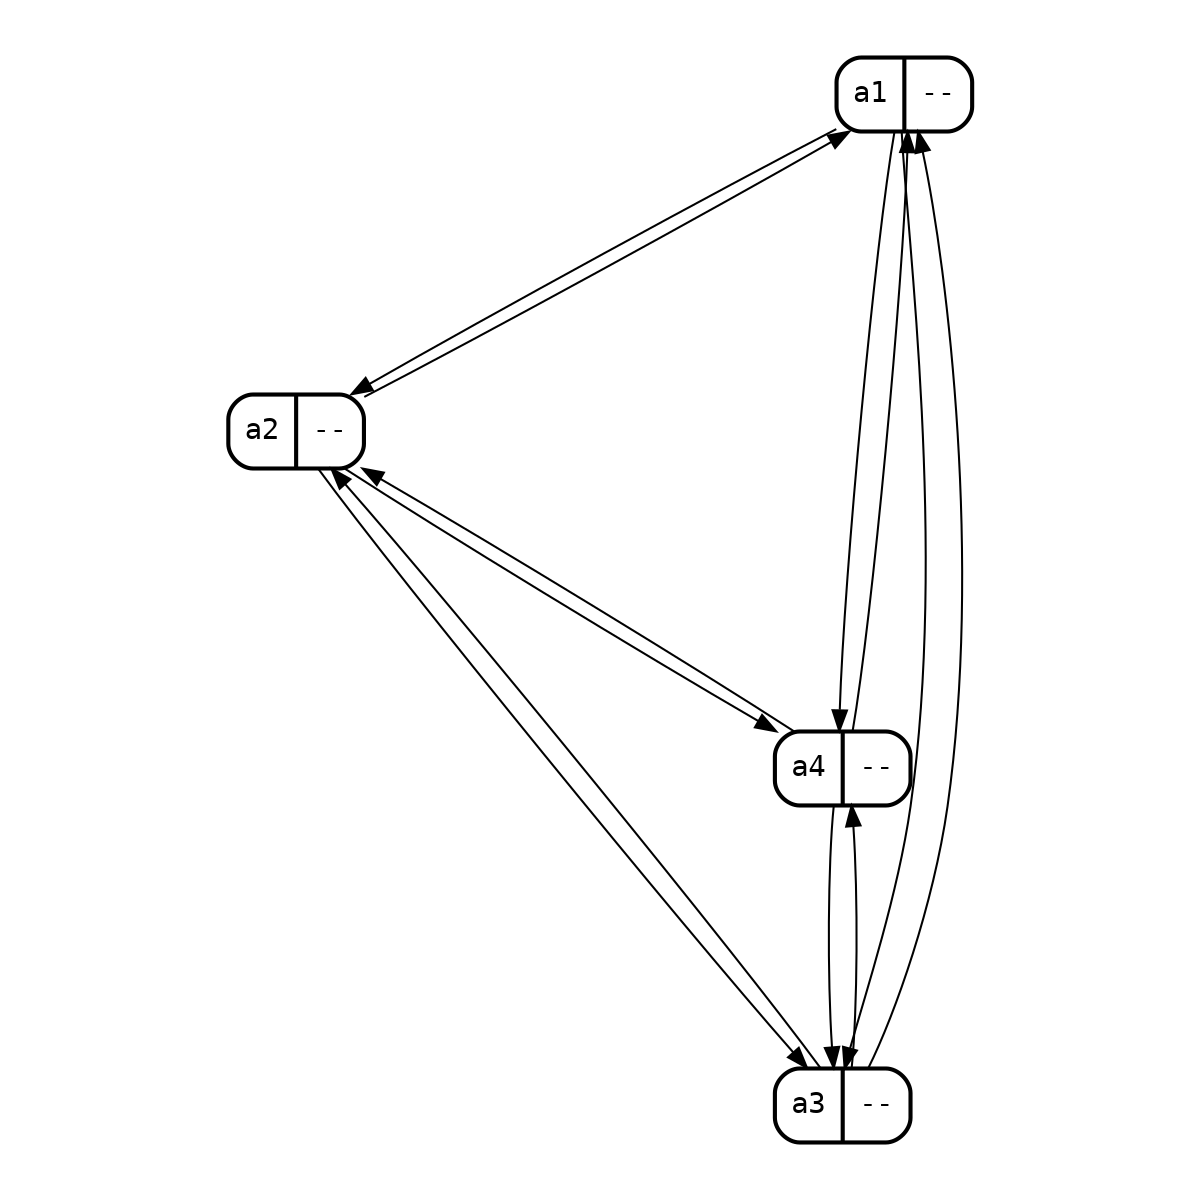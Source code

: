digraph {
  size="8,8!";
  ratio="fill";
  node [shape=Mrecord penwidth=2 fontname=monospace];
  edge [fontsize=12];
  a1 [label = "a1 | --"];
  a2 [label = "a2 | --"];
  a3 [label = "a3 | --"];
  a4 [label = "a4 | --"];

  a1 -> a2;
  a1 -> a3;
  a1 -> a4;

  a2 -> a1;
  a2 -> a3;
  a2 -> a4;

  a3 -> a1;
  a3 -> a2;
  a3 -> a4;

  a4 -> a1;
  a4 -> a2;
  a4 -> a3;
}
